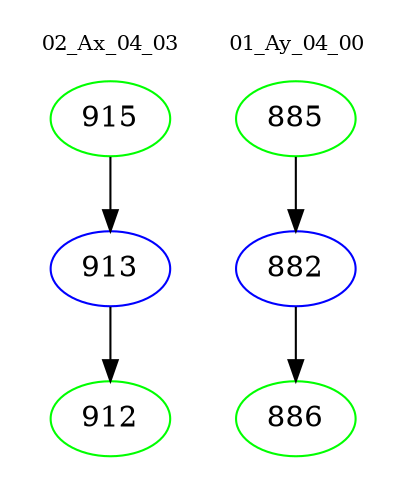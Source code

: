 digraph{
subgraph cluster_0 {
color = white
label = "02_Ax_04_03";
fontsize=10;
T0_915 [label="915", color="green"]
T0_915 -> T0_913 [color="black"]
T0_913 [label="913", color="blue"]
T0_913 -> T0_912 [color="black"]
T0_912 [label="912", color="green"]
}
subgraph cluster_1 {
color = white
label = "01_Ay_04_00";
fontsize=10;
T1_885 [label="885", color="green"]
T1_885 -> T1_882 [color="black"]
T1_882 [label="882", color="blue"]
T1_882 -> T1_886 [color="black"]
T1_886 [label="886", color="green"]
}
}
